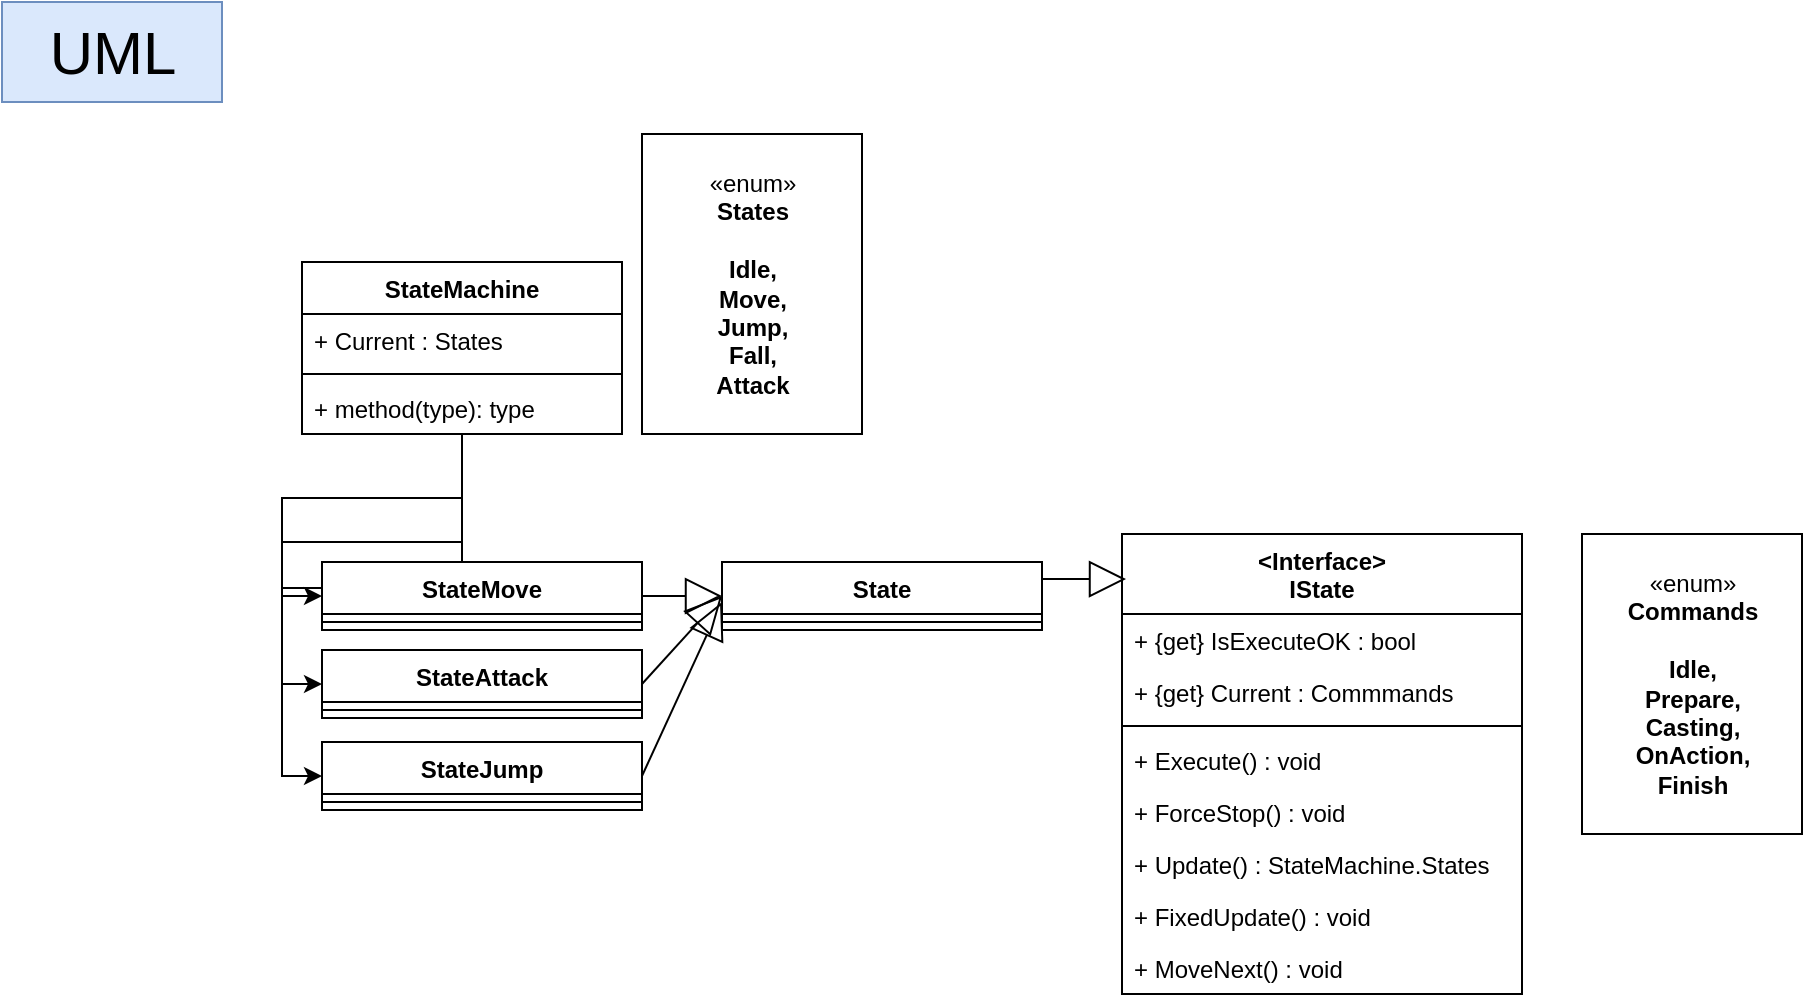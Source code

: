 <mxfile version="20.4.0" type="device"><diagram id="z8PivPEnjxZJ9glbaOaH" name="페이지-1"><mxGraphModel dx="865" dy="483" grid="1" gridSize="10" guides="1" tooltips="1" connect="1" arrows="1" fold="1" page="1" pageScale="1" pageWidth="827" pageHeight="1169" math="0" shadow="0"><root><mxCell id="0"/><mxCell id="1" parent="0"/><mxCell id="R6FhkAK2jGmALfdfPFgM-36" style="edgeStyle=orthogonalEdgeStyle;rounded=0;orthogonalLoop=1;jettySize=auto;html=1;entryX=0;entryY=0.5;entryDx=0;entryDy=0;fontSize=12;" edge="1" parent="1" source="R6FhkAK2jGmALfdfPFgM-2" target="R6FhkAK2jGmALfdfPFgM-28"><mxGeometry relative="1" as="geometry"/></mxCell><mxCell id="R6FhkAK2jGmALfdfPFgM-37" style="edgeStyle=orthogonalEdgeStyle;rounded=0;orthogonalLoop=1;jettySize=auto;html=1;entryX=0;entryY=0.5;entryDx=0;entryDy=0;fontSize=12;" edge="1" parent="1" source="R6FhkAK2jGmALfdfPFgM-2" target="R6FhkAK2jGmALfdfPFgM-25"><mxGeometry relative="1" as="geometry"/></mxCell><mxCell id="R6FhkAK2jGmALfdfPFgM-38" style="edgeStyle=orthogonalEdgeStyle;rounded=0;orthogonalLoop=1;jettySize=auto;html=1;entryX=0;entryY=0.5;entryDx=0;entryDy=0;fontSize=12;" edge="1" parent="1" source="R6FhkAK2jGmALfdfPFgM-2" target="R6FhkAK2jGmALfdfPFgM-31"><mxGeometry relative="1" as="geometry"/></mxCell><mxCell id="R6FhkAK2jGmALfdfPFgM-2" value="StateMachine" style="swimlane;fontStyle=1;align=center;verticalAlign=top;childLayout=stackLayout;horizontal=1;startSize=26;horizontalStack=0;resizeParent=1;resizeParentMax=0;resizeLast=0;collapsible=1;marginBottom=0;" vertex="1" parent="1"><mxGeometry x="150" y="130" width="160" height="86" as="geometry"/></mxCell><mxCell id="R6FhkAK2jGmALfdfPFgM-3" value="+ Current : States" style="text;strokeColor=none;fillColor=none;align=left;verticalAlign=top;spacingLeft=4;spacingRight=4;overflow=hidden;rotatable=0;points=[[0,0.5],[1,0.5]];portConstraint=eastwest;" vertex="1" parent="R6FhkAK2jGmALfdfPFgM-2"><mxGeometry y="26" width="160" height="26" as="geometry"/></mxCell><mxCell id="R6FhkAK2jGmALfdfPFgM-4" value="" style="line;strokeWidth=1;fillColor=none;align=left;verticalAlign=middle;spacingTop=-1;spacingLeft=3;spacingRight=3;rotatable=0;labelPosition=right;points=[];portConstraint=eastwest;strokeColor=inherit;" vertex="1" parent="R6FhkAK2jGmALfdfPFgM-2"><mxGeometry y="52" width="160" height="8" as="geometry"/></mxCell><mxCell id="R6FhkAK2jGmALfdfPFgM-5" value="+ method(type): type" style="text;strokeColor=none;fillColor=none;align=left;verticalAlign=top;spacingLeft=4;spacingRight=4;overflow=hidden;rotatable=0;points=[[0,0.5],[1,0.5]];portConstraint=eastwest;" vertex="1" parent="R6FhkAK2jGmALfdfPFgM-2"><mxGeometry y="60" width="160" height="26" as="geometry"/></mxCell><mxCell id="R6FhkAK2jGmALfdfPFgM-6" value="&lt;font style=&quot;font-size: 30px;&quot;&gt;UML&lt;/font&gt;" style="html=1;fillColor=#dae8fc;strokeColor=#6c8ebf;" vertex="1" parent="1"><mxGeometry width="110" height="50" as="geometry"/></mxCell><mxCell id="R6FhkAK2jGmALfdfPFgM-7" value="«enum»&lt;br style=&quot;font-size: 12px;&quot;&gt;&lt;b style=&quot;font-size: 12px;&quot;&gt;States&lt;br&gt;&lt;br&gt;Idle,&lt;br&gt;Move,&lt;br&gt;Jump,&lt;br&gt;Fall,&lt;br&gt;&lt;/b&gt;&lt;b&gt;Attack&lt;/b&gt;&lt;b style=&quot;font-size: 12px;&quot;&gt;&lt;br&gt;&lt;/b&gt;" style="html=1;fontSize=12;" vertex="1" parent="1"><mxGeometry x="320" y="66" width="110" height="150" as="geometry"/></mxCell><mxCell id="R6FhkAK2jGmALfdfPFgM-8" value="State" style="swimlane;fontStyle=1;align=center;verticalAlign=top;childLayout=stackLayout;horizontal=1;startSize=26;horizontalStack=0;resizeParent=1;resizeParentMax=0;resizeLast=0;collapsible=1;marginBottom=0;" vertex="1" parent="1"><mxGeometry x="360" y="280" width="160" height="34" as="geometry"/></mxCell><mxCell id="R6FhkAK2jGmALfdfPFgM-10" value="" style="line;strokeWidth=1;fillColor=none;align=left;verticalAlign=middle;spacingTop=-1;spacingLeft=3;spacingRight=3;rotatable=0;labelPosition=right;points=[];portConstraint=eastwest;strokeColor=inherit;" vertex="1" parent="R6FhkAK2jGmALfdfPFgM-8"><mxGeometry y="26" width="160" height="8" as="geometry"/></mxCell><mxCell id="R6FhkAK2jGmALfdfPFgM-13" value="&lt;Interface&gt;&#10;IState" style="swimlane;fontStyle=1;align=center;verticalAlign=top;childLayout=stackLayout;horizontal=1;startSize=40;horizontalStack=0;resizeParent=1;resizeParentMax=0;resizeLast=0;collapsible=1;marginBottom=0;" vertex="1" parent="1"><mxGeometry x="560" y="266" width="200" height="230" as="geometry"/></mxCell><mxCell id="R6FhkAK2jGmALfdfPFgM-14" value="+ {get} IsExecuteOK : bool" style="text;strokeColor=none;fillColor=none;align=left;verticalAlign=top;spacingLeft=4;spacingRight=4;overflow=hidden;rotatable=0;points=[[0,0.5],[1,0.5]];portConstraint=eastwest;" vertex="1" parent="R6FhkAK2jGmALfdfPFgM-13"><mxGeometry y="40" width="200" height="26" as="geometry"/></mxCell><mxCell id="R6FhkAK2jGmALfdfPFgM-17" value="+ {get} Current : Commmands" style="text;strokeColor=none;fillColor=none;align=left;verticalAlign=top;spacingLeft=4;spacingRight=4;overflow=hidden;rotatable=0;points=[[0,0.5],[1,0.5]];portConstraint=eastwest;" vertex="1" parent="R6FhkAK2jGmALfdfPFgM-13"><mxGeometry y="66" width="200" height="26" as="geometry"/></mxCell><mxCell id="R6FhkAK2jGmALfdfPFgM-15" value="" style="line;strokeWidth=1;fillColor=none;align=left;verticalAlign=middle;spacingTop=-1;spacingLeft=3;spacingRight=3;rotatable=0;labelPosition=right;points=[];portConstraint=eastwest;strokeColor=inherit;" vertex="1" parent="R6FhkAK2jGmALfdfPFgM-13"><mxGeometry y="92" width="200" height="8" as="geometry"/></mxCell><mxCell id="R6FhkAK2jGmALfdfPFgM-16" value="+ Execute() : void" style="text;strokeColor=none;fillColor=none;align=left;verticalAlign=top;spacingLeft=4;spacingRight=4;overflow=hidden;rotatable=0;points=[[0,0.5],[1,0.5]];portConstraint=eastwest;" vertex="1" parent="R6FhkAK2jGmALfdfPFgM-13"><mxGeometry y="100" width="200" height="26" as="geometry"/></mxCell><mxCell id="R6FhkAK2jGmALfdfPFgM-20" value="+ ForceStop() : void" style="text;strokeColor=none;fillColor=none;align=left;verticalAlign=top;spacingLeft=4;spacingRight=4;overflow=hidden;rotatable=0;points=[[0,0.5],[1,0.5]];portConstraint=eastwest;" vertex="1" parent="R6FhkAK2jGmALfdfPFgM-13"><mxGeometry y="126" width="200" height="26" as="geometry"/></mxCell><mxCell id="R6FhkAK2jGmALfdfPFgM-21" value="+ Update() : StateMachine.States" style="text;strokeColor=none;fillColor=none;align=left;verticalAlign=top;spacingLeft=4;spacingRight=4;overflow=hidden;rotatable=0;points=[[0,0.5],[1,0.5]];portConstraint=eastwest;" vertex="1" parent="R6FhkAK2jGmALfdfPFgM-13"><mxGeometry y="152" width="200" height="26" as="geometry"/></mxCell><mxCell id="R6FhkAK2jGmALfdfPFgM-22" value="+ FixedUpdate() : void" style="text;strokeColor=none;fillColor=none;align=left;verticalAlign=top;spacingLeft=4;spacingRight=4;overflow=hidden;rotatable=0;points=[[0,0.5],[1,0.5]];portConstraint=eastwest;" vertex="1" parent="R6FhkAK2jGmALfdfPFgM-13"><mxGeometry y="178" width="200" height="26" as="geometry"/></mxCell><mxCell id="R6FhkAK2jGmALfdfPFgM-23" value="+ MoveNext() : void" style="text;strokeColor=none;fillColor=none;align=left;verticalAlign=top;spacingLeft=4;spacingRight=4;overflow=hidden;rotatable=0;points=[[0,0.5],[1,0.5]];portConstraint=eastwest;" vertex="1" parent="R6FhkAK2jGmALfdfPFgM-13"><mxGeometry y="204" width="200" height="26" as="geometry"/></mxCell><mxCell id="R6FhkAK2jGmALfdfPFgM-18" value="«enum»&lt;br style=&quot;font-size: 12px;&quot;&gt;&lt;b style=&quot;font-size: 12px;&quot;&gt;Commands&lt;br&gt;&lt;br&gt;Idle,&lt;br&gt;&lt;/b&gt;&lt;b style=&quot;font-size: 12px;&quot;&gt;Prepare,&lt;br&gt;Casting,&lt;br&gt;OnAction,&lt;br&gt;Finish&lt;br&gt;&lt;/b&gt;" style="html=1;fontSize=12;" vertex="1" parent="1"><mxGeometry x="790" y="266" width="110" height="150" as="geometry"/></mxCell><mxCell id="R6FhkAK2jGmALfdfPFgM-24" value="" style="endArrow=block;endSize=16;endFill=0;html=1;rounded=0;fontSize=12;exitX=1;exitY=0.25;exitDx=0;exitDy=0;entryX=0.01;entryY=0.098;entryDx=0;entryDy=0;entryPerimeter=0;" edge="1" parent="1" source="R6FhkAK2jGmALfdfPFgM-8" target="R6FhkAK2jGmALfdfPFgM-13"><mxGeometry width="160" relative="1" as="geometry"><mxPoint x="460" y="300" as="sourcePoint"/><mxPoint x="620" y="300" as="targetPoint"/></mxGeometry></mxCell><mxCell id="R6FhkAK2jGmALfdfPFgM-25" value="StateAttack" style="swimlane;fontStyle=1;align=center;verticalAlign=top;childLayout=stackLayout;horizontal=1;startSize=26;horizontalStack=0;resizeParent=1;resizeParentMax=0;resizeLast=0;collapsible=1;marginBottom=0;" vertex="1" parent="1"><mxGeometry x="160" y="324" width="160" height="34" as="geometry"/></mxCell><mxCell id="R6FhkAK2jGmALfdfPFgM-26" value="" style="line;strokeWidth=1;fillColor=none;align=left;verticalAlign=middle;spacingTop=-1;spacingLeft=3;spacingRight=3;rotatable=0;labelPosition=right;points=[];portConstraint=eastwest;strokeColor=inherit;" vertex="1" parent="R6FhkAK2jGmALfdfPFgM-25"><mxGeometry y="26" width="160" height="8" as="geometry"/></mxCell><mxCell id="R6FhkAK2jGmALfdfPFgM-27" value="" style="endArrow=block;endSize=16;endFill=0;html=1;rounded=0;fontSize=12;exitX=1;exitY=0.5;exitDx=0;exitDy=0;entryX=0;entryY=0.5;entryDx=0;entryDy=0;" edge="1" parent="1" source="R6FhkAK2jGmALfdfPFgM-25" target="R6FhkAK2jGmALfdfPFgM-8"><mxGeometry width="160" relative="1" as="geometry"><mxPoint x="530" y="298.5" as="sourcePoint"/><mxPoint x="572" y="298.54" as="targetPoint"/></mxGeometry></mxCell><mxCell id="R6FhkAK2jGmALfdfPFgM-28" value="StateMove" style="swimlane;fontStyle=1;align=center;verticalAlign=top;childLayout=stackLayout;horizontal=1;startSize=26;horizontalStack=0;resizeParent=1;resizeParentMax=0;resizeLast=0;collapsible=1;marginBottom=0;" vertex="1" parent="1"><mxGeometry x="160" y="280" width="160" height="34" as="geometry"/></mxCell><mxCell id="R6FhkAK2jGmALfdfPFgM-29" value="" style="line;strokeWidth=1;fillColor=none;align=left;verticalAlign=middle;spacingTop=-1;spacingLeft=3;spacingRight=3;rotatable=0;labelPosition=right;points=[];portConstraint=eastwest;strokeColor=inherit;" vertex="1" parent="R6FhkAK2jGmALfdfPFgM-28"><mxGeometry y="26" width="160" height="8" as="geometry"/></mxCell><mxCell id="R6FhkAK2jGmALfdfPFgM-30" value="" style="endArrow=block;endSize=16;endFill=0;html=1;rounded=0;fontSize=12;exitX=1;exitY=0.5;exitDx=0;exitDy=0;entryX=0;entryY=0.5;entryDx=0;entryDy=0;" edge="1" parent="1" source="R6FhkAK2jGmALfdfPFgM-28" target="R6FhkAK2jGmALfdfPFgM-8"><mxGeometry width="160" relative="1" as="geometry"><mxPoint x="330" y="351" as="sourcePoint"/><mxPoint x="370" y="307" as="targetPoint"/></mxGeometry></mxCell><mxCell id="R6FhkAK2jGmALfdfPFgM-31" value="StateJump" style="swimlane;fontStyle=1;align=center;verticalAlign=top;childLayout=stackLayout;horizontal=1;startSize=26;horizontalStack=0;resizeParent=1;resizeParentMax=0;resizeLast=0;collapsible=1;marginBottom=0;" vertex="1" parent="1"><mxGeometry x="160" y="370" width="160" height="34" as="geometry"/></mxCell><mxCell id="R6FhkAK2jGmALfdfPFgM-32" value="" style="line;strokeWidth=1;fillColor=none;align=left;verticalAlign=middle;spacingTop=-1;spacingLeft=3;spacingRight=3;rotatable=0;labelPosition=right;points=[];portConstraint=eastwest;strokeColor=inherit;" vertex="1" parent="R6FhkAK2jGmALfdfPFgM-31"><mxGeometry y="26" width="160" height="8" as="geometry"/></mxCell><mxCell id="R6FhkAK2jGmALfdfPFgM-35" value="" style="endArrow=block;endSize=16;endFill=0;html=1;rounded=0;fontSize=12;exitX=1;exitY=0.5;exitDx=0;exitDy=0;" edge="1" parent="1" source="R6FhkAK2jGmALfdfPFgM-31"><mxGeometry width="160" relative="1" as="geometry"><mxPoint x="330" y="351" as="sourcePoint"/><mxPoint x="360" y="300" as="targetPoint"/></mxGeometry></mxCell></root></mxGraphModel></diagram></mxfile>